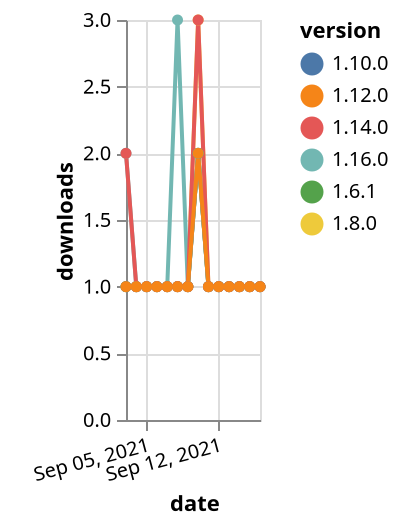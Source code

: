 {"$schema": "https://vega.github.io/schema/vega-lite/v5.json", "description": "A simple bar chart with embedded data.", "data": {"values": [{"date": "2021-09-03", "total": 235, "delta": 1, "version": "1.6.1"}, {"date": "2021-09-04", "total": 236, "delta": 1, "version": "1.6.1"}, {"date": "2021-09-05", "total": 237, "delta": 1, "version": "1.6.1"}, {"date": "2021-09-06", "total": 238, "delta": 1, "version": "1.6.1"}, {"date": "2021-09-07", "total": 239, "delta": 1, "version": "1.6.1"}, {"date": "2021-09-08", "total": 240, "delta": 1, "version": "1.6.1"}, {"date": "2021-09-09", "total": 241, "delta": 1, "version": "1.6.1"}, {"date": "2021-09-10", "total": 243, "delta": 2, "version": "1.6.1"}, {"date": "2021-09-11", "total": 244, "delta": 1, "version": "1.6.1"}, {"date": "2021-09-12", "total": 245, "delta": 1, "version": "1.6.1"}, {"date": "2021-09-13", "total": 246, "delta": 1, "version": "1.6.1"}, {"date": "2021-09-14", "total": 247, "delta": 1, "version": "1.6.1"}, {"date": "2021-09-15", "total": 248, "delta": 1, "version": "1.6.1"}, {"date": "2021-09-16", "total": 249, "delta": 1, "version": "1.6.1"}, {"date": "2021-09-03", "total": 330, "delta": 1, "version": "1.8.0"}, {"date": "2021-09-04", "total": 331, "delta": 1, "version": "1.8.0"}, {"date": "2021-09-05", "total": 332, "delta": 1, "version": "1.8.0"}, {"date": "2021-09-06", "total": 333, "delta": 1, "version": "1.8.0"}, {"date": "2021-09-07", "total": 334, "delta": 1, "version": "1.8.0"}, {"date": "2021-09-08", "total": 335, "delta": 1, "version": "1.8.0"}, {"date": "2021-09-09", "total": 336, "delta": 1, "version": "1.8.0"}, {"date": "2021-09-10", "total": 339, "delta": 3, "version": "1.8.0"}, {"date": "2021-09-11", "total": 340, "delta": 1, "version": "1.8.0"}, {"date": "2021-09-12", "total": 341, "delta": 1, "version": "1.8.0"}, {"date": "2021-09-13", "total": 342, "delta": 1, "version": "1.8.0"}, {"date": "2021-09-14", "total": 343, "delta": 1, "version": "1.8.0"}, {"date": "2021-09-15", "total": 344, "delta": 1, "version": "1.8.0"}, {"date": "2021-09-16", "total": 345, "delta": 1, "version": "1.8.0"}, {"date": "2021-09-03", "total": 182, "delta": 1, "version": "1.10.0"}, {"date": "2021-09-04", "total": 183, "delta": 1, "version": "1.10.0"}, {"date": "2021-09-05", "total": 184, "delta": 1, "version": "1.10.0"}, {"date": "2021-09-06", "total": 185, "delta": 1, "version": "1.10.0"}, {"date": "2021-09-07", "total": 186, "delta": 1, "version": "1.10.0"}, {"date": "2021-09-08", "total": 187, "delta": 1, "version": "1.10.0"}, {"date": "2021-09-09", "total": 188, "delta": 1, "version": "1.10.0"}, {"date": "2021-09-10", "total": 190, "delta": 2, "version": "1.10.0"}, {"date": "2021-09-11", "total": 191, "delta": 1, "version": "1.10.0"}, {"date": "2021-09-12", "total": 192, "delta": 1, "version": "1.10.0"}, {"date": "2021-09-13", "total": 193, "delta": 1, "version": "1.10.0"}, {"date": "2021-09-14", "total": 194, "delta": 1, "version": "1.10.0"}, {"date": "2021-09-15", "total": 195, "delta": 1, "version": "1.10.0"}, {"date": "2021-09-16", "total": 196, "delta": 1, "version": "1.10.0"}, {"date": "2021-09-03", "total": 121, "delta": 2, "version": "1.16.0"}, {"date": "2021-09-04", "total": 122, "delta": 1, "version": "1.16.0"}, {"date": "2021-09-05", "total": 123, "delta": 1, "version": "1.16.0"}, {"date": "2021-09-06", "total": 124, "delta": 1, "version": "1.16.0"}, {"date": "2021-09-07", "total": 125, "delta": 1, "version": "1.16.0"}, {"date": "2021-09-08", "total": 128, "delta": 3, "version": "1.16.0"}, {"date": "2021-09-09", "total": 129, "delta": 1, "version": "1.16.0"}, {"date": "2021-09-10", "total": 131, "delta": 2, "version": "1.16.0"}, {"date": "2021-09-11", "total": 132, "delta": 1, "version": "1.16.0"}, {"date": "2021-09-12", "total": 133, "delta": 1, "version": "1.16.0"}, {"date": "2021-09-13", "total": 134, "delta": 1, "version": "1.16.0"}, {"date": "2021-09-14", "total": 135, "delta": 1, "version": "1.16.0"}, {"date": "2021-09-15", "total": 136, "delta": 1, "version": "1.16.0"}, {"date": "2021-09-16", "total": 137, "delta": 1, "version": "1.16.0"}, {"date": "2021-09-03", "total": 185, "delta": 2, "version": "1.14.0"}, {"date": "2021-09-04", "total": 186, "delta": 1, "version": "1.14.0"}, {"date": "2021-09-05", "total": 187, "delta": 1, "version": "1.14.0"}, {"date": "2021-09-06", "total": 188, "delta": 1, "version": "1.14.0"}, {"date": "2021-09-07", "total": 189, "delta": 1, "version": "1.14.0"}, {"date": "2021-09-08", "total": 190, "delta": 1, "version": "1.14.0"}, {"date": "2021-09-09", "total": 191, "delta": 1, "version": "1.14.0"}, {"date": "2021-09-10", "total": 194, "delta": 3, "version": "1.14.0"}, {"date": "2021-09-11", "total": 195, "delta": 1, "version": "1.14.0"}, {"date": "2021-09-12", "total": 196, "delta": 1, "version": "1.14.0"}, {"date": "2021-09-13", "total": 197, "delta": 1, "version": "1.14.0"}, {"date": "2021-09-14", "total": 198, "delta": 1, "version": "1.14.0"}, {"date": "2021-09-15", "total": 199, "delta": 1, "version": "1.14.0"}, {"date": "2021-09-16", "total": 200, "delta": 1, "version": "1.14.0"}, {"date": "2021-09-03", "total": 159, "delta": 1, "version": "1.12.0"}, {"date": "2021-09-04", "total": 160, "delta": 1, "version": "1.12.0"}, {"date": "2021-09-05", "total": 161, "delta": 1, "version": "1.12.0"}, {"date": "2021-09-06", "total": 162, "delta": 1, "version": "1.12.0"}, {"date": "2021-09-07", "total": 163, "delta": 1, "version": "1.12.0"}, {"date": "2021-09-08", "total": 164, "delta": 1, "version": "1.12.0"}, {"date": "2021-09-09", "total": 165, "delta": 1, "version": "1.12.0"}, {"date": "2021-09-10", "total": 167, "delta": 2, "version": "1.12.0"}, {"date": "2021-09-11", "total": 168, "delta": 1, "version": "1.12.0"}, {"date": "2021-09-12", "total": 169, "delta": 1, "version": "1.12.0"}, {"date": "2021-09-13", "total": 170, "delta": 1, "version": "1.12.0"}, {"date": "2021-09-14", "total": 171, "delta": 1, "version": "1.12.0"}, {"date": "2021-09-15", "total": 172, "delta": 1, "version": "1.12.0"}, {"date": "2021-09-16", "total": 173, "delta": 1, "version": "1.12.0"}]}, "width": "container", "mark": {"type": "line", "point": {"filled": true}}, "encoding": {"x": {"field": "date", "type": "temporal", "timeUnit": "yearmonthdate", "title": "date", "axis": {"labelAngle": -15}}, "y": {"field": "delta", "type": "quantitative", "title": "downloads"}, "color": {"field": "version", "type": "nominal"}, "tooltip": {"field": "delta"}}}